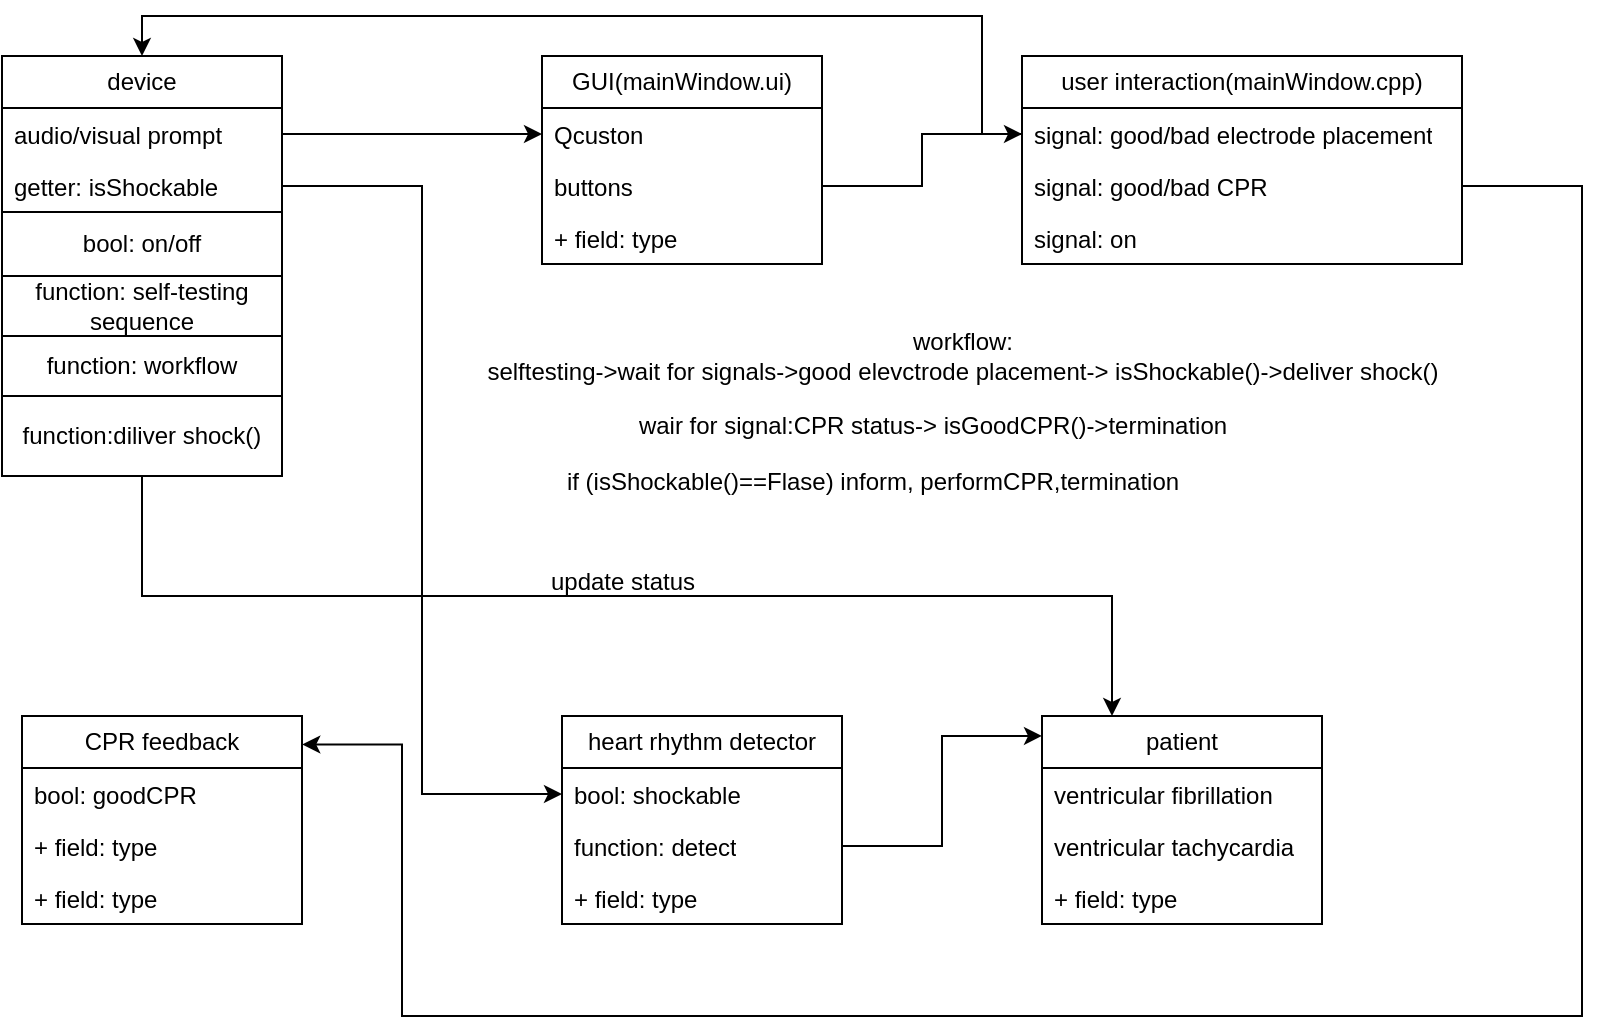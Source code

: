 <mxfile version="22.0.2" type="device">
  <diagram name="第 1 页" id="HokrTxTyp_t6bdZjUJ61">
    <mxGraphModel dx="957" dy="482" grid="1" gridSize="10" guides="1" tooltips="1" connect="1" arrows="1" fold="1" page="1" pageScale="1" pageWidth="2500" pageHeight="2500" math="0" shadow="0">
      <root>
        <mxCell id="0" />
        <mxCell id="1" parent="0" />
        <mxCell id="aC7ST5yYlNQZjI4ct9v0-1" value="device" style="swimlane;fontStyle=0;childLayout=stackLayout;horizontal=1;startSize=26;fillColor=none;horizontalStack=0;resizeParent=1;resizeParentMax=0;resizeLast=0;collapsible=1;marginBottom=0;whiteSpace=wrap;html=1;" vertex="1" parent="1">
          <mxGeometry x="110" y="80" width="140" height="78" as="geometry" />
        </mxCell>
        <mxCell id="aC7ST5yYlNQZjI4ct9v0-2" value="audio/visual prompt" style="text;strokeColor=none;fillColor=none;align=left;verticalAlign=top;spacingLeft=4;spacingRight=4;overflow=hidden;rotatable=0;points=[[0,0.5],[1,0.5]];portConstraint=eastwest;whiteSpace=wrap;html=1;" vertex="1" parent="aC7ST5yYlNQZjI4ct9v0-1">
          <mxGeometry y="26" width="140" height="26" as="geometry" />
        </mxCell>
        <mxCell id="aC7ST5yYlNQZjI4ct9v0-4" value="getter: isShockable" style="text;strokeColor=none;fillColor=none;align=left;verticalAlign=top;spacingLeft=4;spacingRight=4;overflow=hidden;rotatable=0;points=[[0,0.5],[1,0.5]];portConstraint=eastwest;whiteSpace=wrap;html=1;" vertex="1" parent="aC7ST5yYlNQZjI4ct9v0-1">
          <mxGeometry y="52" width="140" height="26" as="geometry" />
        </mxCell>
        <mxCell id="aC7ST5yYlNQZjI4ct9v0-5" value="GUI(mainWindow.ui)" style="swimlane;fontStyle=0;childLayout=stackLayout;horizontal=1;startSize=26;fillColor=none;horizontalStack=0;resizeParent=1;resizeParentMax=0;resizeLast=0;collapsible=1;marginBottom=0;whiteSpace=wrap;html=1;" vertex="1" parent="1">
          <mxGeometry x="380" y="80" width="140" height="104" as="geometry" />
        </mxCell>
        <mxCell id="aC7ST5yYlNQZjI4ct9v0-6" value="Qcuston" style="text;strokeColor=none;fillColor=none;align=left;verticalAlign=top;spacingLeft=4;spacingRight=4;overflow=hidden;rotatable=0;points=[[0,0.5],[1,0.5]];portConstraint=eastwest;whiteSpace=wrap;html=1;" vertex="1" parent="aC7ST5yYlNQZjI4ct9v0-5">
          <mxGeometry y="26" width="140" height="26" as="geometry" />
        </mxCell>
        <mxCell id="aC7ST5yYlNQZjI4ct9v0-7" value="buttons" style="text;strokeColor=none;fillColor=none;align=left;verticalAlign=top;spacingLeft=4;spacingRight=4;overflow=hidden;rotatable=0;points=[[0,0.5],[1,0.5]];portConstraint=eastwest;whiteSpace=wrap;html=1;" vertex="1" parent="aC7ST5yYlNQZjI4ct9v0-5">
          <mxGeometry y="52" width="140" height="26" as="geometry" />
        </mxCell>
        <mxCell id="aC7ST5yYlNQZjI4ct9v0-8" value="+ field: type" style="text;strokeColor=none;fillColor=none;align=left;verticalAlign=top;spacingLeft=4;spacingRight=4;overflow=hidden;rotatable=0;points=[[0,0.5],[1,0.5]];portConstraint=eastwest;whiteSpace=wrap;html=1;" vertex="1" parent="aC7ST5yYlNQZjI4ct9v0-5">
          <mxGeometry y="78" width="140" height="26" as="geometry" />
        </mxCell>
        <mxCell id="aC7ST5yYlNQZjI4ct9v0-13" value="heart rhythm detector" style="swimlane;fontStyle=0;childLayout=stackLayout;horizontal=1;startSize=26;fillColor=none;horizontalStack=0;resizeParent=1;resizeParentMax=0;resizeLast=0;collapsible=1;marginBottom=0;whiteSpace=wrap;html=1;" vertex="1" parent="1">
          <mxGeometry x="390" y="410" width="140" height="104" as="geometry" />
        </mxCell>
        <mxCell id="aC7ST5yYlNQZjI4ct9v0-14" value="bool: shockable" style="text;strokeColor=none;fillColor=none;align=left;verticalAlign=top;spacingLeft=4;spacingRight=4;overflow=hidden;rotatable=0;points=[[0,0.5],[1,0.5]];portConstraint=eastwest;whiteSpace=wrap;html=1;" vertex="1" parent="aC7ST5yYlNQZjI4ct9v0-13">
          <mxGeometry y="26" width="140" height="26" as="geometry" />
        </mxCell>
        <mxCell id="aC7ST5yYlNQZjI4ct9v0-15" value="function: detect" style="text;strokeColor=none;fillColor=none;align=left;verticalAlign=top;spacingLeft=4;spacingRight=4;overflow=hidden;rotatable=0;points=[[0,0.5],[1,0.5]];portConstraint=eastwest;whiteSpace=wrap;html=1;" vertex="1" parent="aC7ST5yYlNQZjI4ct9v0-13">
          <mxGeometry y="52" width="140" height="26" as="geometry" />
        </mxCell>
        <mxCell id="aC7ST5yYlNQZjI4ct9v0-16" value="+ field: type" style="text;strokeColor=none;fillColor=none;align=left;verticalAlign=top;spacingLeft=4;spacingRight=4;overflow=hidden;rotatable=0;points=[[0,0.5],[1,0.5]];portConstraint=eastwest;whiteSpace=wrap;html=1;" vertex="1" parent="aC7ST5yYlNQZjI4ct9v0-13">
          <mxGeometry y="78" width="140" height="26" as="geometry" />
        </mxCell>
        <mxCell id="aC7ST5yYlNQZjI4ct9v0-17" value="CPR feedback" style="swimlane;fontStyle=0;childLayout=stackLayout;horizontal=1;startSize=26;fillColor=none;horizontalStack=0;resizeParent=1;resizeParentMax=0;resizeLast=0;collapsible=1;marginBottom=0;whiteSpace=wrap;html=1;" vertex="1" parent="1">
          <mxGeometry x="120" y="410" width="140" height="104" as="geometry" />
        </mxCell>
        <mxCell id="aC7ST5yYlNQZjI4ct9v0-18" value="bool: goodCPR" style="text;strokeColor=none;fillColor=none;align=left;verticalAlign=top;spacingLeft=4;spacingRight=4;overflow=hidden;rotatable=0;points=[[0,0.5],[1,0.5]];portConstraint=eastwest;whiteSpace=wrap;html=1;" vertex="1" parent="aC7ST5yYlNQZjI4ct9v0-17">
          <mxGeometry y="26" width="140" height="26" as="geometry" />
        </mxCell>
        <mxCell id="aC7ST5yYlNQZjI4ct9v0-19" value="+ field: type" style="text;strokeColor=none;fillColor=none;align=left;verticalAlign=top;spacingLeft=4;spacingRight=4;overflow=hidden;rotatable=0;points=[[0,0.5],[1,0.5]];portConstraint=eastwest;whiteSpace=wrap;html=1;" vertex="1" parent="aC7ST5yYlNQZjI4ct9v0-17">
          <mxGeometry y="52" width="140" height="26" as="geometry" />
        </mxCell>
        <mxCell id="aC7ST5yYlNQZjI4ct9v0-20" value="+ field: type" style="text;strokeColor=none;fillColor=none;align=left;verticalAlign=top;spacingLeft=4;spacingRight=4;overflow=hidden;rotatable=0;points=[[0,0.5],[1,0.5]];portConstraint=eastwest;whiteSpace=wrap;html=1;" vertex="1" parent="aC7ST5yYlNQZjI4ct9v0-17">
          <mxGeometry y="78" width="140" height="26" as="geometry" />
        </mxCell>
        <mxCell id="aC7ST5yYlNQZjI4ct9v0-22" style="edgeStyle=orthogonalEdgeStyle;rounded=0;orthogonalLoop=1;jettySize=auto;html=1;entryX=0;entryY=0.5;entryDx=0;entryDy=0;" edge="1" parent="1" source="aC7ST5yYlNQZjI4ct9v0-2" target="aC7ST5yYlNQZjI4ct9v0-6">
          <mxGeometry relative="1" as="geometry" />
        </mxCell>
        <mxCell id="aC7ST5yYlNQZjI4ct9v0-27" value="bool: on/off" style="html=1;whiteSpace=wrap;" vertex="1" parent="1">
          <mxGeometry x="110" y="158" width="140" height="32" as="geometry" />
        </mxCell>
        <mxCell id="aC7ST5yYlNQZjI4ct9v0-28" value="function: self-testing sequence" style="html=1;whiteSpace=wrap;" vertex="1" parent="1">
          <mxGeometry x="110" y="190" width="140" height="30" as="geometry" />
        </mxCell>
        <mxCell id="aC7ST5yYlNQZjI4ct9v0-29" value="function: workflow" style="html=1;whiteSpace=wrap;" vertex="1" parent="1">
          <mxGeometry x="110" y="220" width="140" height="30" as="geometry" />
        </mxCell>
        <mxCell id="aC7ST5yYlNQZjI4ct9v0-31" value="user interaction(mainWindow.cpp)" style="swimlane;fontStyle=0;childLayout=stackLayout;horizontal=1;startSize=26;fillColor=none;horizontalStack=0;resizeParent=1;resizeParentMax=0;resizeLast=0;collapsible=1;marginBottom=0;whiteSpace=wrap;html=1;" vertex="1" parent="1">
          <mxGeometry x="620" y="80" width="220" height="104" as="geometry" />
        </mxCell>
        <mxCell id="aC7ST5yYlNQZjI4ct9v0-32" value="signal: good/bad electrode placement" style="text;strokeColor=none;fillColor=none;align=left;verticalAlign=top;spacingLeft=4;spacingRight=4;overflow=hidden;rotatable=0;points=[[0,0.5],[1,0.5]];portConstraint=eastwest;whiteSpace=wrap;html=1;" vertex="1" parent="aC7ST5yYlNQZjI4ct9v0-31">
          <mxGeometry y="26" width="220" height="26" as="geometry" />
        </mxCell>
        <mxCell id="aC7ST5yYlNQZjI4ct9v0-33" value="signal: good/bad CPR" style="text;strokeColor=none;fillColor=none;align=left;verticalAlign=top;spacingLeft=4;spacingRight=4;overflow=hidden;rotatable=0;points=[[0,0.5],[1,0.5]];portConstraint=eastwest;whiteSpace=wrap;html=1;" vertex="1" parent="aC7ST5yYlNQZjI4ct9v0-31">
          <mxGeometry y="52" width="220" height="26" as="geometry" />
        </mxCell>
        <mxCell id="aC7ST5yYlNQZjI4ct9v0-34" value="signal: on" style="text;strokeColor=none;fillColor=none;align=left;verticalAlign=top;spacingLeft=4;spacingRight=4;overflow=hidden;rotatable=0;points=[[0,0.5],[1,0.5]];portConstraint=eastwest;whiteSpace=wrap;html=1;" vertex="1" parent="aC7ST5yYlNQZjI4ct9v0-31">
          <mxGeometry y="78" width="220" height="26" as="geometry" />
        </mxCell>
        <mxCell id="aC7ST5yYlNQZjI4ct9v0-35" value="patient" style="swimlane;fontStyle=0;childLayout=stackLayout;horizontal=1;startSize=26;fillColor=none;horizontalStack=0;resizeParent=1;resizeParentMax=0;resizeLast=0;collapsible=1;marginBottom=0;whiteSpace=wrap;html=1;" vertex="1" parent="1">
          <mxGeometry x="630" y="410" width="140" height="104" as="geometry" />
        </mxCell>
        <mxCell id="aC7ST5yYlNQZjI4ct9v0-36" value="ventricular fibrillation" style="text;strokeColor=none;fillColor=none;align=left;verticalAlign=top;spacingLeft=4;spacingRight=4;overflow=hidden;rotatable=0;points=[[0,0.5],[1,0.5]];portConstraint=eastwest;whiteSpace=wrap;html=1;" vertex="1" parent="aC7ST5yYlNQZjI4ct9v0-35">
          <mxGeometry y="26" width="140" height="26" as="geometry" />
        </mxCell>
        <mxCell id="aC7ST5yYlNQZjI4ct9v0-37" value="ventricular tachycardia" style="text;strokeColor=none;fillColor=none;align=left;verticalAlign=top;spacingLeft=4;spacingRight=4;overflow=hidden;rotatable=0;points=[[0,0.5],[1,0.5]];portConstraint=eastwest;whiteSpace=wrap;html=1;" vertex="1" parent="aC7ST5yYlNQZjI4ct9v0-35">
          <mxGeometry y="52" width="140" height="26" as="geometry" />
        </mxCell>
        <mxCell id="aC7ST5yYlNQZjI4ct9v0-38" value="+ field: type" style="text;strokeColor=none;fillColor=none;align=left;verticalAlign=top;spacingLeft=4;spacingRight=4;overflow=hidden;rotatable=0;points=[[0,0.5],[1,0.5]];portConstraint=eastwest;whiteSpace=wrap;html=1;" vertex="1" parent="aC7ST5yYlNQZjI4ct9v0-35">
          <mxGeometry y="78" width="140" height="26" as="geometry" />
        </mxCell>
        <mxCell id="aC7ST5yYlNQZjI4ct9v0-39" style="edgeStyle=orthogonalEdgeStyle;rounded=0;orthogonalLoop=1;jettySize=auto;html=1;entryX=1.001;entryY=0.137;entryDx=0;entryDy=0;entryPerimeter=0;exitX=1;exitY=0.5;exitDx=0;exitDy=0;" edge="1" parent="1" source="aC7ST5yYlNQZjI4ct9v0-33" target="aC7ST5yYlNQZjI4ct9v0-17">
          <mxGeometry relative="1" as="geometry">
            <Array as="points">
              <mxPoint x="900" y="145" />
              <mxPoint x="900" y="560" />
              <mxPoint x="310" y="560" />
              <mxPoint x="310" y="424" />
            </Array>
          </mxGeometry>
        </mxCell>
        <mxCell id="aC7ST5yYlNQZjI4ct9v0-40" style="edgeStyle=orthogonalEdgeStyle;rounded=0;orthogonalLoop=1;jettySize=auto;html=1;entryX=0.5;entryY=0;entryDx=0;entryDy=0;exitX=0;exitY=0.5;exitDx=0;exitDy=0;" edge="1" parent="1" source="aC7ST5yYlNQZjI4ct9v0-32" target="aC7ST5yYlNQZjI4ct9v0-1">
          <mxGeometry relative="1" as="geometry">
            <Array as="points">
              <mxPoint x="600" y="119" />
              <mxPoint x="600" y="60" />
              <mxPoint x="180" y="60" />
            </Array>
          </mxGeometry>
        </mxCell>
        <mxCell id="aC7ST5yYlNQZjI4ct9v0-41" style="edgeStyle=orthogonalEdgeStyle;rounded=0;orthogonalLoop=1;jettySize=auto;html=1;" edge="1" parent="1" source="aC7ST5yYlNQZjI4ct9v0-7" target="aC7ST5yYlNQZjI4ct9v0-32">
          <mxGeometry relative="1" as="geometry" />
        </mxCell>
        <mxCell id="aC7ST5yYlNQZjI4ct9v0-42" style="edgeStyle=orthogonalEdgeStyle;rounded=0;orthogonalLoop=1;jettySize=auto;html=1;entryX=0;entryY=0.096;entryDx=0;entryDy=0;entryPerimeter=0;" edge="1" parent="1" source="aC7ST5yYlNQZjI4ct9v0-15" target="aC7ST5yYlNQZjI4ct9v0-35">
          <mxGeometry relative="1" as="geometry" />
        </mxCell>
        <mxCell id="aC7ST5yYlNQZjI4ct9v0-43" style="edgeStyle=orthogonalEdgeStyle;rounded=0;orthogonalLoop=1;jettySize=auto;html=1;entryX=0;entryY=0.5;entryDx=0;entryDy=0;" edge="1" parent="1" source="aC7ST5yYlNQZjI4ct9v0-4" target="aC7ST5yYlNQZjI4ct9v0-14">
          <mxGeometry relative="1" as="geometry" />
        </mxCell>
        <mxCell id="aC7ST5yYlNQZjI4ct9v0-45" value="workflow:&lt;br&gt;selftesting-&amp;gt;wait for signals-&amp;gt;good elevctrode placement-&amp;gt; isShockable()-&amp;gt;deliver shock()" style="text;html=1;align=center;verticalAlign=middle;resizable=0;points=[];autosize=1;strokeColor=none;fillColor=none;" vertex="1" parent="1">
          <mxGeometry x="340" y="210" width="500" height="40" as="geometry" />
        </mxCell>
        <mxCell id="aC7ST5yYlNQZjI4ct9v0-47" style="edgeStyle=orthogonalEdgeStyle;rounded=0;orthogonalLoop=1;jettySize=auto;html=1;entryX=0.25;entryY=0;entryDx=0;entryDy=0;" edge="1" parent="1" source="aC7ST5yYlNQZjI4ct9v0-46" target="aC7ST5yYlNQZjI4ct9v0-35">
          <mxGeometry relative="1" as="geometry">
            <Array as="points">
              <mxPoint x="180" y="350" />
              <mxPoint x="665" y="350" />
            </Array>
          </mxGeometry>
        </mxCell>
        <mxCell id="aC7ST5yYlNQZjI4ct9v0-46" value="function:diliver shock()" style="whiteSpace=wrap;html=1;" vertex="1" parent="1">
          <mxGeometry x="110" y="250" width="140" height="40" as="geometry" />
        </mxCell>
        <mxCell id="aC7ST5yYlNQZjI4ct9v0-48" value="update status" style="text;html=1;align=center;verticalAlign=middle;resizable=0;points=[];autosize=1;strokeColor=none;fillColor=none;" vertex="1" parent="1">
          <mxGeometry x="370" y="328" width="100" height="30" as="geometry" />
        </mxCell>
        <mxCell id="aC7ST5yYlNQZjI4ct9v0-49" value="wair for signal:CPR status-&amp;gt; isGoodCPR()-&amp;gt;termination" style="text;html=1;align=center;verticalAlign=middle;resizable=0;points=[];autosize=1;strokeColor=none;fillColor=none;" vertex="1" parent="1">
          <mxGeometry x="415" y="250" width="320" height="30" as="geometry" />
        </mxCell>
        <mxCell id="aC7ST5yYlNQZjI4ct9v0-51" value="if (isShockable()==Flase) inform, performCPR,termination" style="text;html=1;align=center;verticalAlign=middle;resizable=0;points=[];autosize=1;strokeColor=none;fillColor=none;" vertex="1" parent="1">
          <mxGeometry x="380" y="278" width="330" height="30" as="geometry" />
        </mxCell>
      </root>
    </mxGraphModel>
  </diagram>
</mxfile>

